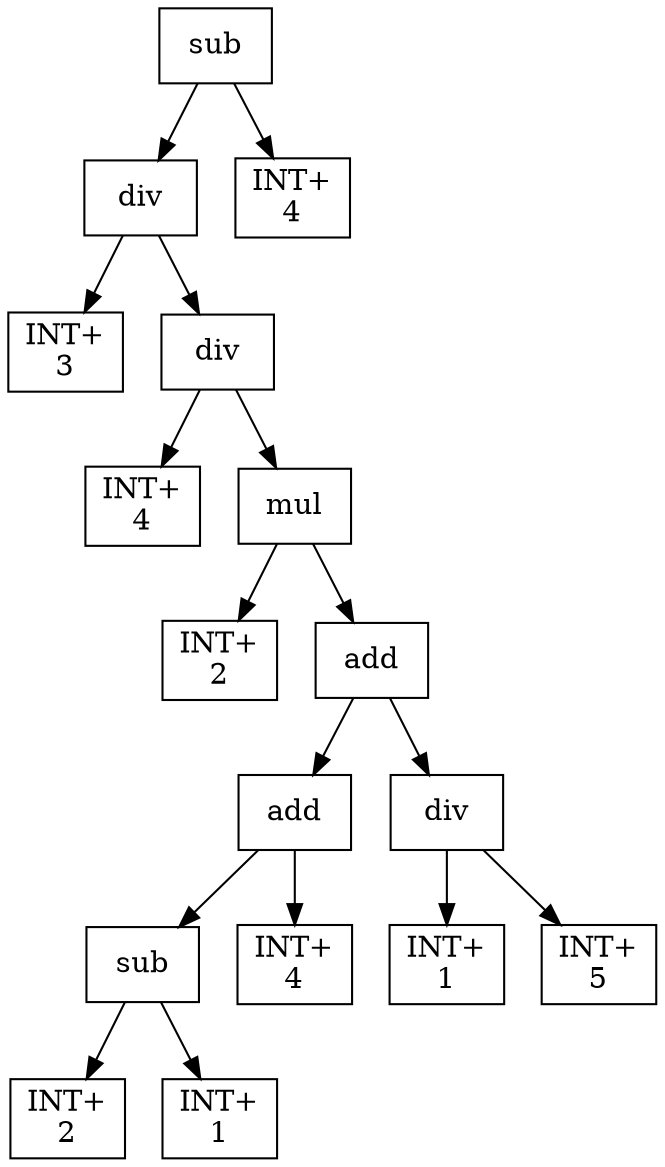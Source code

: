 digraph expr {
  node [shape=box];
  n1 [label="sub"];
  n2 [label="div"];
  n3 [label="INT+\n3"];
  n4 [label="div"];
  n5 [label="INT+\n4"];
  n6 [label="mul"];
  n7 [label="INT+\n2"];
  n8 [label="add"];
  n9 [label="add"];
  n10 [label="sub"];
  n11 [label="INT+\n2"];
  n12 [label="INT+\n1"];
  n10 -> n11;
  n10 -> n12;
  n13 [label="INT+\n4"];
  n9 -> n10;
  n9 -> n13;
  n14 [label="div"];
  n15 [label="INT+\n1"];
  n16 [label="INT+\n5"];
  n14 -> n15;
  n14 -> n16;
  n8 -> n9;
  n8 -> n14;
  n6 -> n7;
  n6 -> n8;
  n4 -> n5;
  n4 -> n6;
  n2 -> n3;
  n2 -> n4;
  n17 [label="INT+\n4"];
  n1 -> n2;
  n1 -> n17;
}